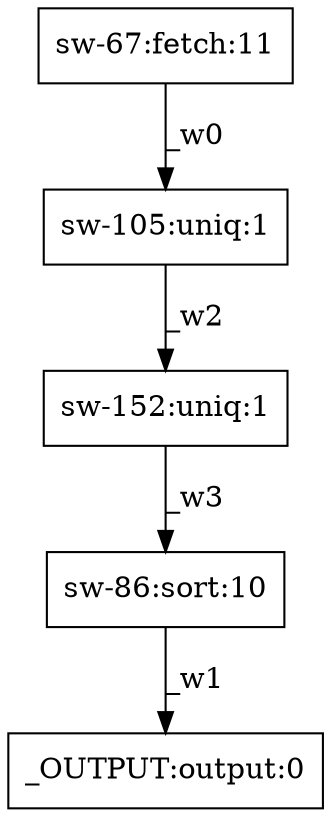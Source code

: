 digraph test1 { node [shape=box] "sw-152" [label="sw-152:uniq:1"];"_OUTPUT" [label="_OUTPUT:output:0"];"sw-67" [label="sw-67:fetch:11"];"sw-86" [label="sw-86:sort:10"];"sw-105" [label="sw-105:uniq:1"];"sw-67" -> "sw-105" [label="_w0"];"sw-86" -> "_OUTPUT" [label="_w1"];"sw-105" -> "sw-152" [label="_w2"];"sw-152" -> "sw-86" [label="_w3"];}